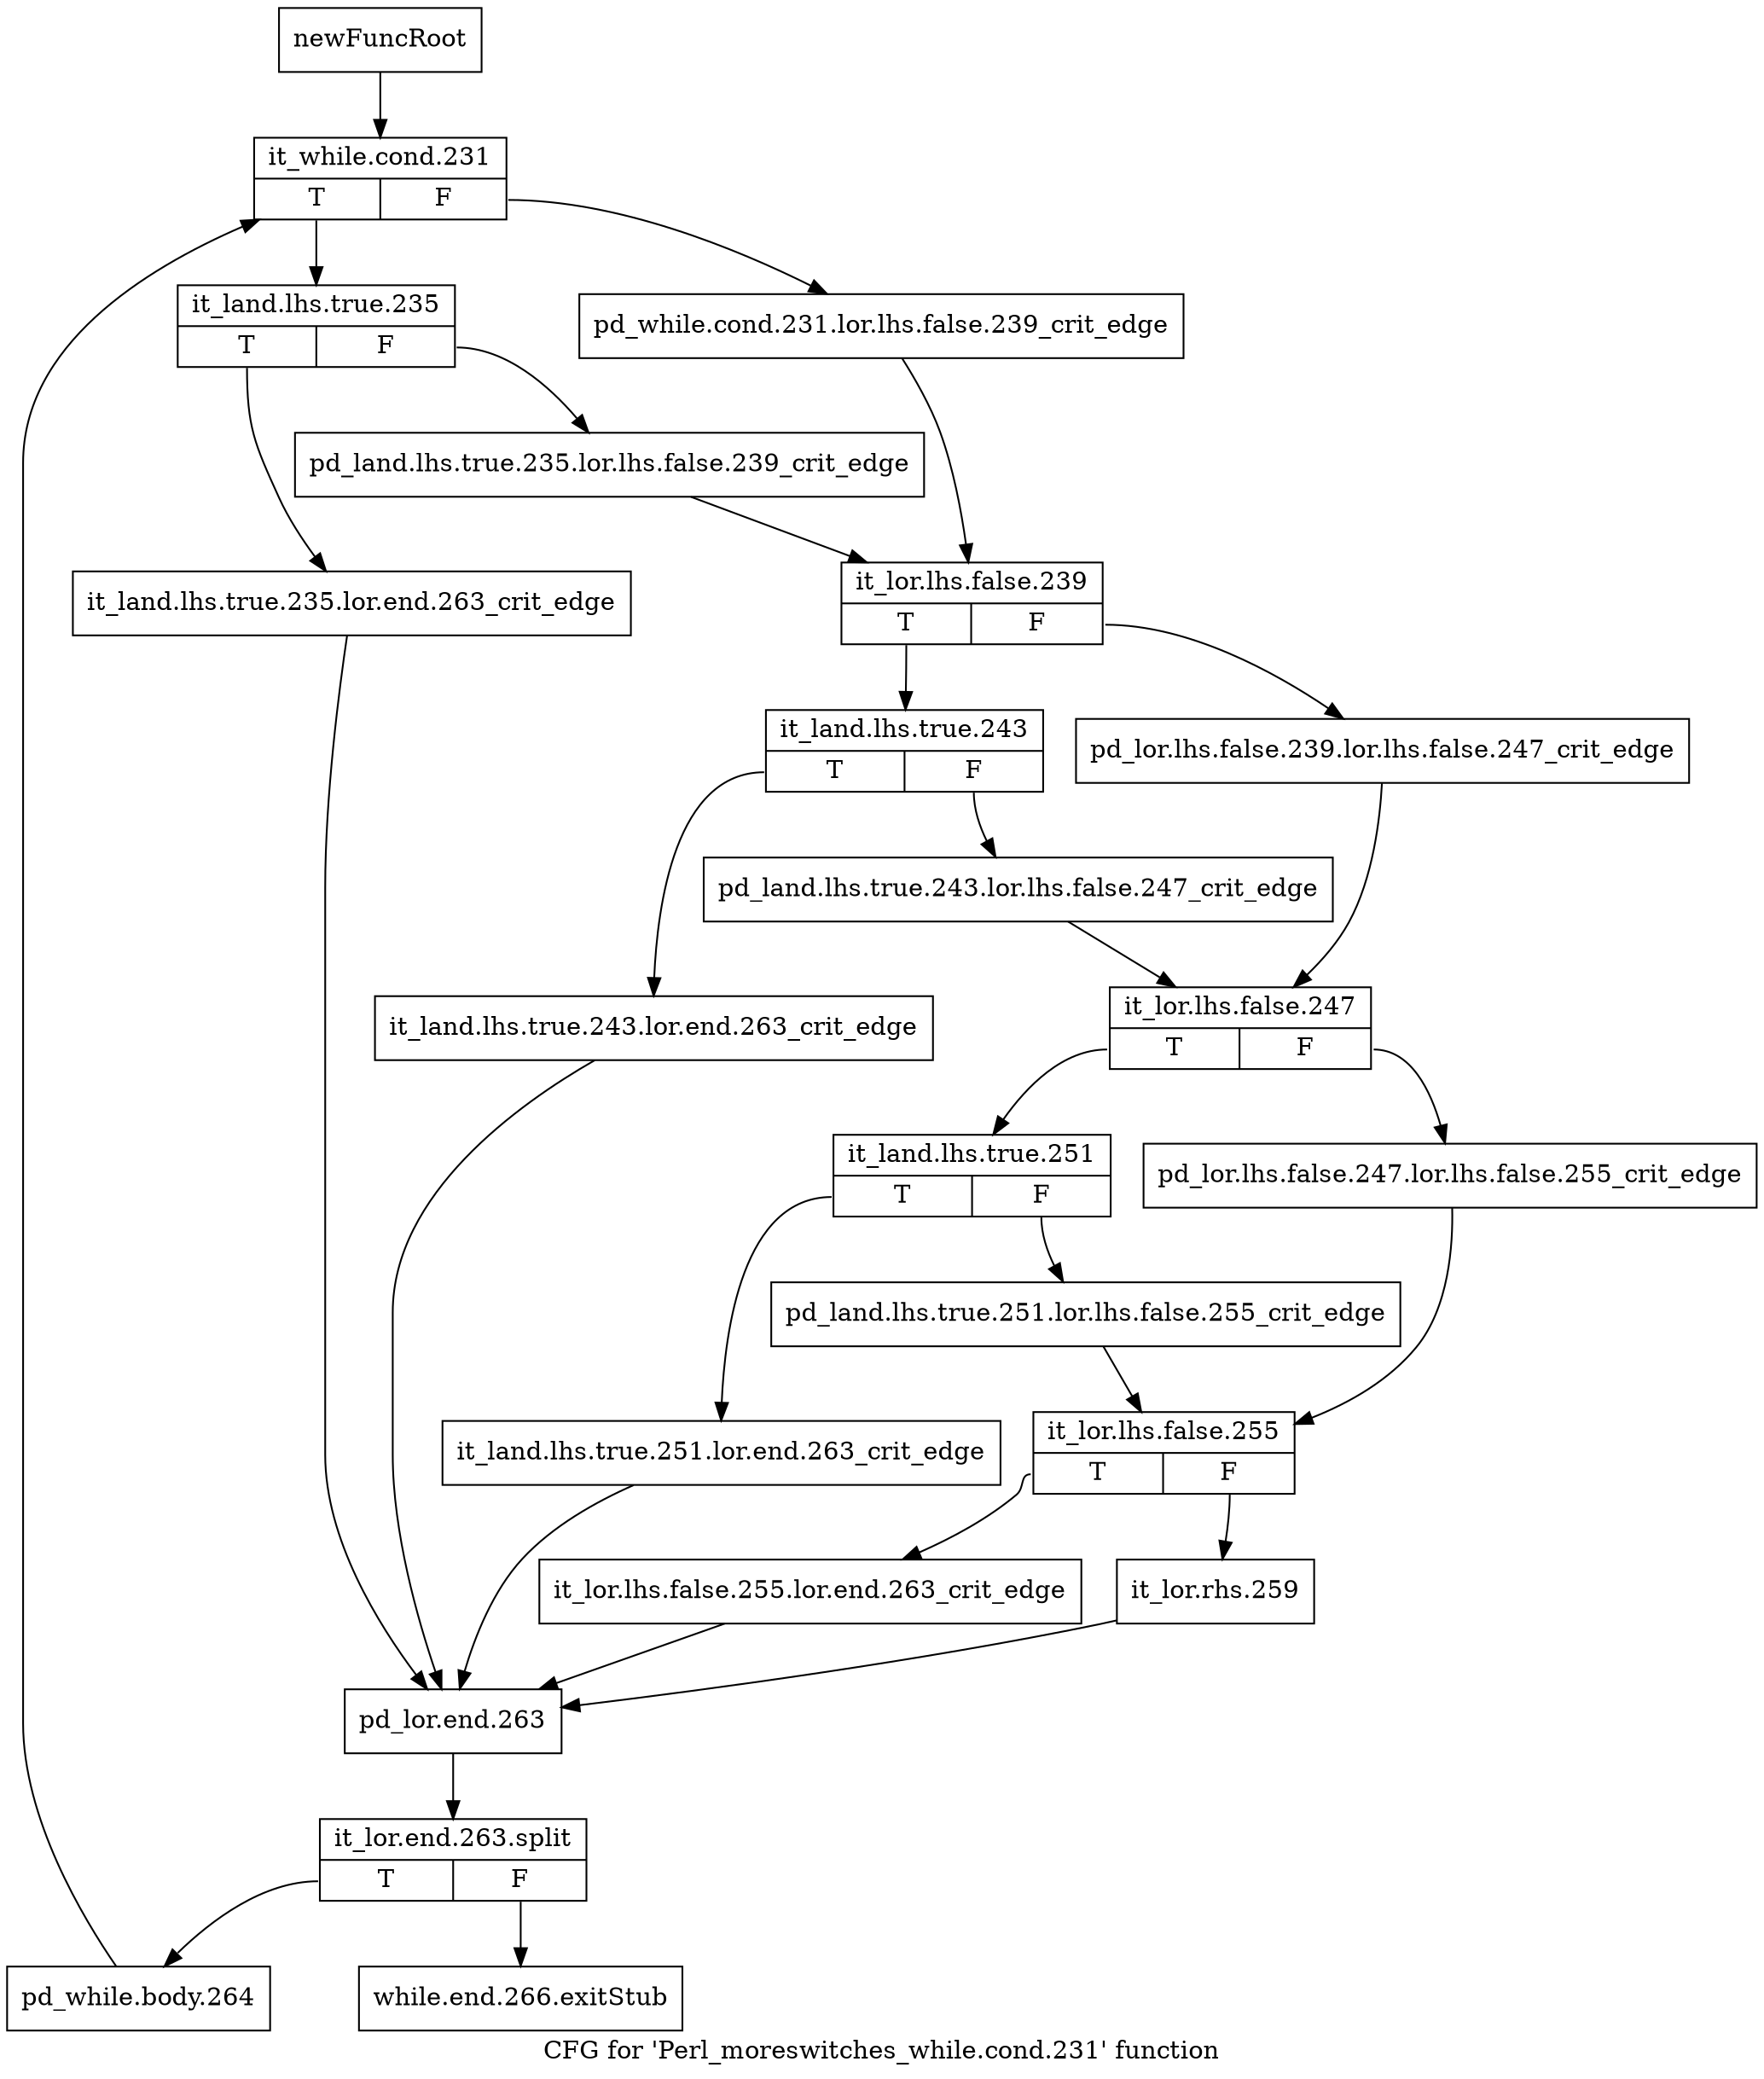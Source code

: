 digraph "CFG for 'Perl_moreswitches_while.cond.231' function" {
	label="CFG for 'Perl_moreswitches_while.cond.231' function";

	Node0x4d46070 [shape=record,label="{newFuncRoot}"];
	Node0x4d46070 -> Node0x4d46620;
	Node0x4d460c0 [shape=record,label="{while.end.266.exitStub}"];
	Node0x4d46620 [shape=record,label="{it_while.cond.231|{<s0>T|<s1>F}}"];
	Node0x4d46620:s0 -> Node0x4d466c0;
	Node0x4d46620:s1 -> Node0x4d46670;
	Node0x4d46670 [shape=record,label="{pd_while.cond.231.lor.lhs.false.239_crit_edge}"];
	Node0x4d46670 -> Node0x4d46760;
	Node0x4d466c0 [shape=record,label="{it_land.lhs.true.235|{<s0>T|<s1>F}}"];
	Node0x4d466c0:s0 -> Node0x4d46b70;
	Node0x4d466c0:s1 -> Node0x4d46710;
	Node0x4d46710 [shape=record,label="{pd_land.lhs.true.235.lor.lhs.false.239_crit_edge}"];
	Node0x4d46710 -> Node0x4d46760;
	Node0x4d46760 [shape=record,label="{it_lor.lhs.false.239|{<s0>T|<s1>F}}"];
	Node0x4d46760:s0 -> Node0x4d46800;
	Node0x4d46760:s1 -> Node0x4d467b0;
	Node0x4d467b0 [shape=record,label="{pd_lor.lhs.false.239.lor.lhs.false.247_crit_edge}"];
	Node0x4d467b0 -> Node0x4d468a0;
	Node0x4d46800 [shape=record,label="{it_land.lhs.true.243|{<s0>T|<s1>F}}"];
	Node0x4d46800:s0 -> Node0x4d46b20;
	Node0x4d46800:s1 -> Node0x4d46850;
	Node0x4d46850 [shape=record,label="{pd_land.lhs.true.243.lor.lhs.false.247_crit_edge}"];
	Node0x4d46850 -> Node0x4d468a0;
	Node0x4d468a0 [shape=record,label="{it_lor.lhs.false.247|{<s0>T|<s1>F}}"];
	Node0x4d468a0:s0 -> Node0x4d46940;
	Node0x4d468a0:s1 -> Node0x4d468f0;
	Node0x4d468f0 [shape=record,label="{pd_lor.lhs.false.247.lor.lhs.false.255_crit_edge}"];
	Node0x4d468f0 -> Node0x4d469e0;
	Node0x4d46940 [shape=record,label="{it_land.lhs.true.251|{<s0>T|<s1>F}}"];
	Node0x4d46940:s0 -> Node0x4d46ad0;
	Node0x4d46940:s1 -> Node0x4d46990;
	Node0x4d46990 [shape=record,label="{pd_land.lhs.true.251.lor.lhs.false.255_crit_edge}"];
	Node0x4d46990 -> Node0x4d469e0;
	Node0x4d469e0 [shape=record,label="{it_lor.lhs.false.255|{<s0>T|<s1>F}}"];
	Node0x4d469e0:s0 -> Node0x4d46a80;
	Node0x4d469e0:s1 -> Node0x4d46a30;
	Node0x4d46a30 [shape=record,label="{it_lor.rhs.259}"];
	Node0x4d46a30 -> Node0x4d46bc0;
	Node0x4d46a80 [shape=record,label="{it_lor.lhs.false.255.lor.end.263_crit_edge}"];
	Node0x4d46a80 -> Node0x4d46bc0;
	Node0x4d46ad0 [shape=record,label="{it_land.lhs.true.251.lor.end.263_crit_edge}"];
	Node0x4d46ad0 -> Node0x4d46bc0;
	Node0x4d46b20 [shape=record,label="{it_land.lhs.true.243.lor.end.263_crit_edge}"];
	Node0x4d46b20 -> Node0x4d46bc0;
	Node0x4d46b70 [shape=record,label="{it_land.lhs.true.235.lor.end.263_crit_edge}"];
	Node0x4d46b70 -> Node0x4d46bc0;
	Node0x4d46bc0 [shape=record,label="{pd_lor.end.263}"];
	Node0x4d46bc0 -> Node0x658fdc0;
	Node0x658fdc0 [shape=record,label="{it_lor.end.263.split|{<s0>T|<s1>F}}"];
	Node0x658fdc0:s0 -> Node0x4d46c10;
	Node0x658fdc0:s1 -> Node0x4d460c0;
	Node0x4d46c10 [shape=record,label="{pd_while.body.264}"];
	Node0x4d46c10 -> Node0x4d46620;
}
